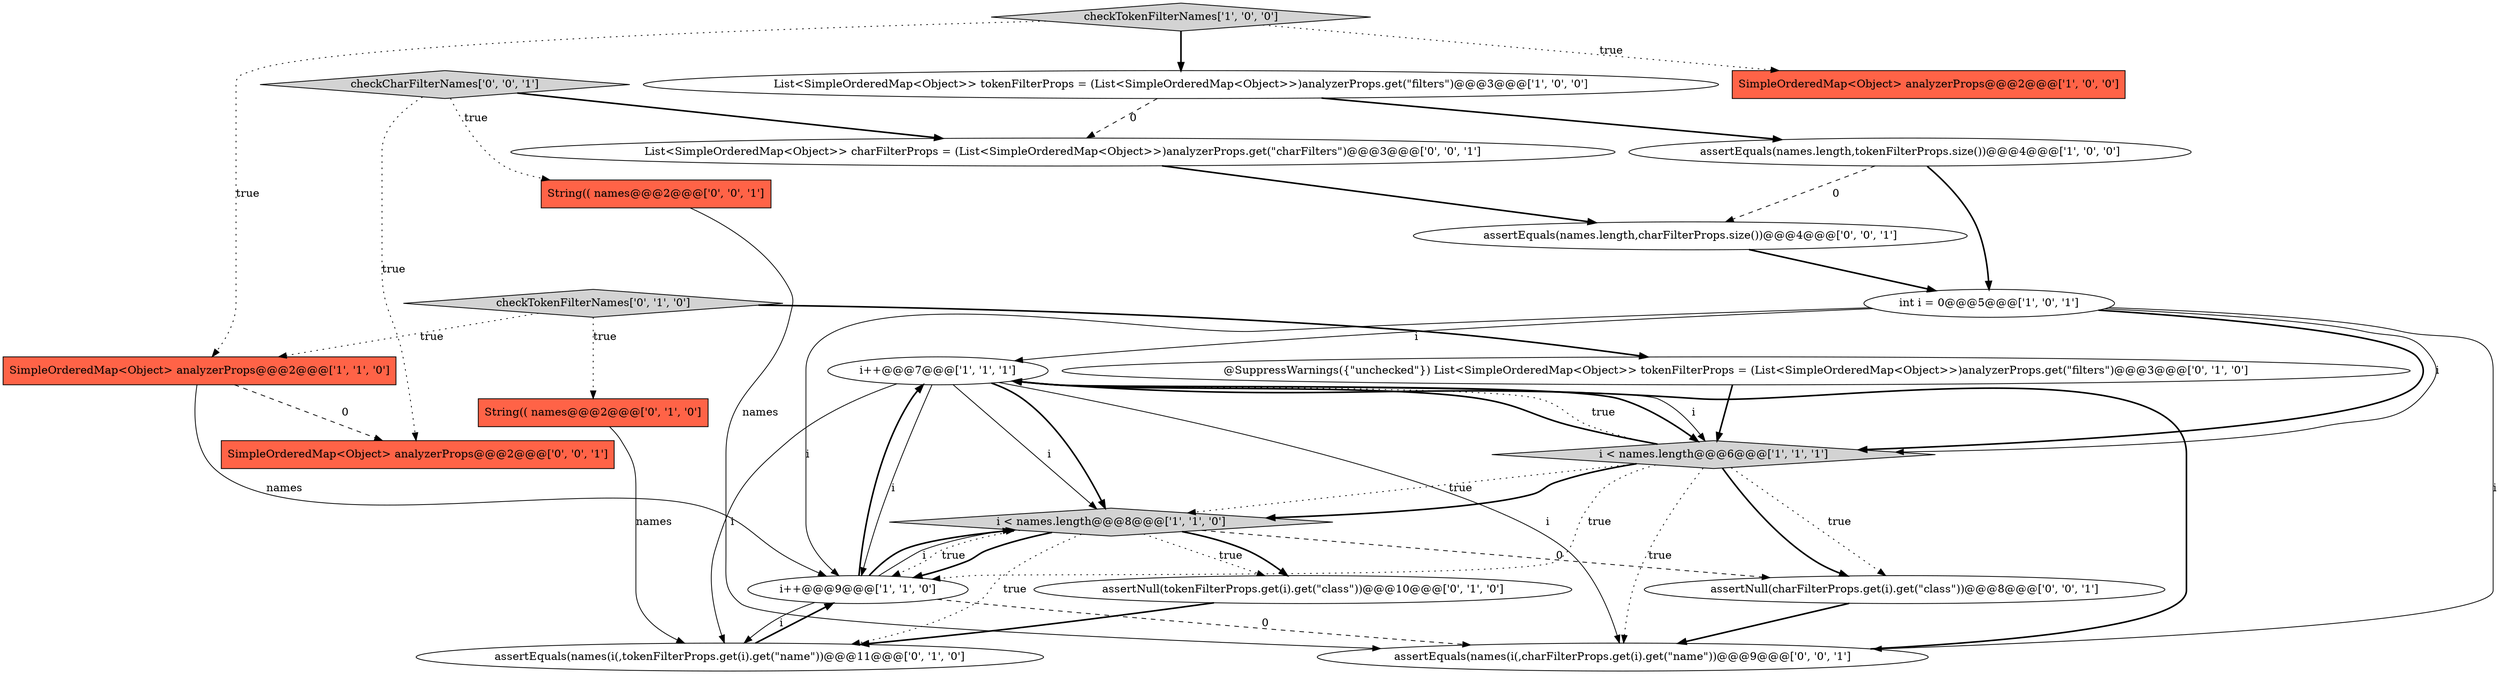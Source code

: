 digraph {
0 [style = filled, label = "i++@@@7@@@['1', '1', '1']", fillcolor = white, shape = ellipse image = "AAA0AAABBB1BBB"];
19 [style = filled, label = "assertEquals(names(i(,charFilterProps.get(i).get(\"name\"))@@@9@@@['0', '0', '1']", fillcolor = white, shape = ellipse image = "AAA0AAABBB3BBB"];
15 [style = filled, label = "assertEquals(names.length,charFilterProps.size())@@@4@@@['0', '0', '1']", fillcolor = white, shape = ellipse image = "AAA0AAABBB3BBB"];
6 [style = filled, label = "i < names.length@@@8@@@['1', '1', '0']", fillcolor = lightgray, shape = diamond image = "AAA0AAABBB1BBB"];
3 [style = filled, label = "i < names.length@@@6@@@['1', '1', '1']", fillcolor = lightgray, shape = diamond image = "AAA0AAABBB1BBB"];
4 [style = filled, label = "SimpleOrderedMap<Object> analyzerProps@@@2@@@['1', '1', '0']", fillcolor = tomato, shape = box image = "AAA0AAABBB1BBB"];
1 [style = filled, label = "int i = 0@@@5@@@['1', '0', '1']", fillcolor = white, shape = ellipse image = "AAA0AAABBB1BBB"];
21 [style = filled, label = "SimpleOrderedMap<Object> analyzerProps@@@2@@@['0', '0', '1']", fillcolor = tomato, shape = box image = "AAA0AAABBB3BBB"];
2 [style = filled, label = "SimpleOrderedMap<Object> analyzerProps@@@2@@@['1', '0', '0']", fillcolor = tomato, shape = box image = "AAA0AAABBB1BBB"];
16 [style = filled, label = "String(( names@@@2@@@['0', '0', '1']", fillcolor = tomato, shape = box image = "AAA0AAABBB3BBB"];
17 [style = filled, label = "checkCharFilterNames['0', '0', '1']", fillcolor = lightgray, shape = diamond image = "AAA0AAABBB3BBB"];
9 [style = filled, label = "i++@@@9@@@['1', '1', '0']", fillcolor = white, shape = ellipse image = "AAA0AAABBB1BBB"];
11 [style = filled, label = "assertEquals(names(i(,tokenFilterProps.get(i).get(\"name\"))@@@11@@@['0', '1', '0']", fillcolor = white, shape = ellipse image = "AAA0AAABBB2BBB"];
13 [style = filled, label = "assertNull(tokenFilterProps.get(i).get(\"class\"))@@@10@@@['0', '1', '0']", fillcolor = white, shape = ellipse image = "AAA0AAABBB2BBB"];
12 [style = filled, label = "String(( names@@@2@@@['0', '1', '0']", fillcolor = tomato, shape = box image = "AAA0AAABBB2BBB"];
5 [style = filled, label = "assertEquals(names.length,tokenFilterProps.size())@@@4@@@['1', '0', '0']", fillcolor = white, shape = ellipse image = "AAA0AAABBB1BBB"];
14 [style = filled, label = "@SuppressWarnings({\"unchecked\"}) List<SimpleOrderedMap<Object>> tokenFilterProps = (List<SimpleOrderedMap<Object>>)analyzerProps.get(\"filters\")@@@3@@@['0', '1', '0']", fillcolor = white, shape = ellipse image = "AAA0AAABBB2BBB"];
8 [style = filled, label = "List<SimpleOrderedMap<Object>> tokenFilterProps = (List<SimpleOrderedMap<Object>>)analyzerProps.get(\"filters\")@@@3@@@['1', '0', '0']", fillcolor = white, shape = ellipse image = "AAA0AAABBB1BBB"];
10 [style = filled, label = "checkTokenFilterNames['0', '1', '0']", fillcolor = lightgray, shape = diamond image = "AAA0AAABBB2BBB"];
18 [style = filled, label = "assertNull(charFilterProps.get(i).get(\"class\"))@@@8@@@['0', '0', '1']", fillcolor = white, shape = ellipse image = "AAA0AAABBB3BBB"];
20 [style = filled, label = "List<SimpleOrderedMap<Object>> charFilterProps = (List<SimpleOrderedMap<Object>>)analyzerProps.get(\"charFilters\")@@@3@@@['0', '0', '1']", fillcolor = white, shape = ellipse image = "AAA0AAABBB3BBB"];
7 [style = filled, label = "checkTokenFilterNames['1', '0', '0']", fillcolor = lightgray, shape = diamond image = "AAA0AAABBB1BBB"];
16->19 [style = solid, label="names"];
0->9 [style = solid, label="i"];
0->3 [style = bold, label=""];
14->3 [style = bold, label=""];
7->2 [style = dotted, label="true"];
10->12 [style = dotted, label="true"];
9->0 [style = bold, label=""];
10->14 [style = bold, label=""];
0->6 [style = bold, label=""];
1->9 [style = solid, label="i"];
6->13 [style = dotted, label="true"];
8->20 [style = dashed, label="0"];
1->3 [style = bold, label=""];
18->19 [style = bold, label=""];
3->6 [style = bold, label=""];
1->19 [style = solid, label="i"];
3->9 [style = dotted, label="true"];
3->6 [style = dotted, label="true"];
7->8 [style = bold, label=""];
11->9 [style = bold, label=""];
4->21 [style = dashed, label="0"];
13->11 [style = bold, label=""];
3->0 [style = bold, label=""];
19->0 [style = bold, label=""];
9->6 [style = bold, label=""];
6->18 [style = dashed, label="0"];
3->18 [style = bold, label=""];
9->11 [style = solid, label="i"];
17->16 [style = dotted, label="true"];
9->19 [style = dashed, label="0"];
1->0 [style = solid, label="i"];
5->1 [style = bold, label=""];
3->19 [style = dotted, label="true"];
8->5 [style = bold, label=""];
4->9 [style = solid, label="names"];
9->6 [style = solid, label="i"];
6->9 [style = dotted, label="true"];
6->13 [style = bold, label=""];
3->18 [style = dotted, label="true"];
0->11 [style = solid, label="i"];
0->3 [style = solid, label="i"];
7->4 [style = dotted, label="true"];
3->0 [style = dotted, label="true"];
0->19 [style = solid, label="i"];
6->11 [style = dotted, label="true"];
1->3 [style = solid, label="i"];
6->9 [style = bold, label=""];
10->4 [style = dotted, label="true"];
12->11 [style = solid, label="names"];
17->21 [style = dotted, label="true"];
20->15 [style = bold, label=""];
5->15 [style = dashed, label="0"];
0->6 [style = solid, label="i"];
17->20 [style = bold, label=""];
15->1 [style = bold, label=""];
}
